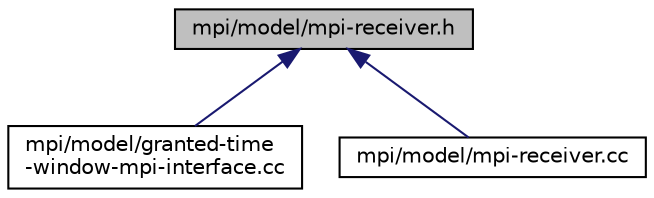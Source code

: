 digraph "mpi/model/mpi-receiver.h"
{
  edge [fontname="Helvetica",fontsize="10",labelfontname="Helvetica",labelfontsize="10"];
  node [fontname="Helvetica",fontsize="10",shape=record];
  Node1 [label="mpi/model/mpi-receiver.h",height=0.2,width=0.4,color="black", fillcolor="grey75", style="filled", fontcolor="black"];
  Node1 -> Node2 [dir="back",color="midnightblue",fontsize="10",style="solid"];
  Node2 [label="mpi/model/granted-time\l-window-mpi-interface.cc",height=0.2,width=0.4,color="black", fillcolor="white", style="filled",URL="$d8/d13/granted-time-window-mpi-interface_8cc.html"];
  Node1 -> Node3 [dir="back",color="midnightblue",fontsize="10",style="solid"];
  Node3 [label="mpi/model/mpi-receiver.cc",height=0.2,width=0.4,color="black", fillcolor="white", style="filled",URL="$d6/d9e/mpi-receiver_8cc.html"];
}
